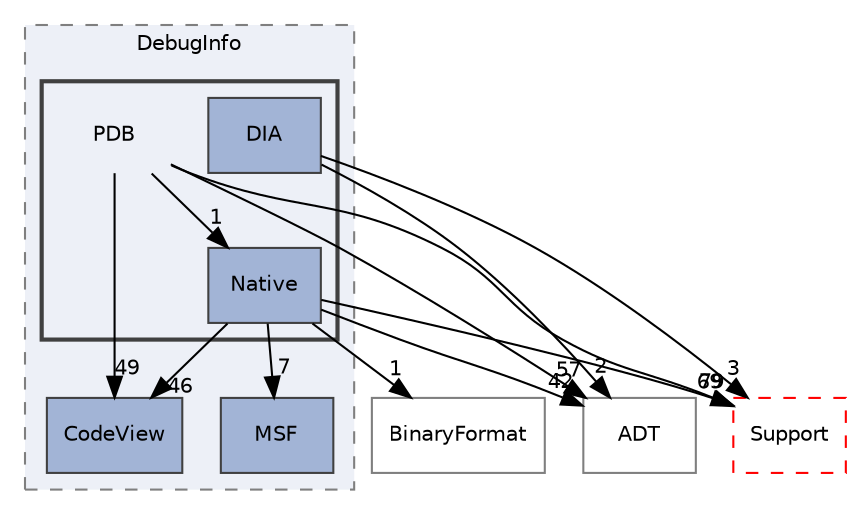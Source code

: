 digraph "include/llvm/DebugInfo/PDB"
{
 // LATEX_PDF_SIZE
  bgcolor="transparent";
  edge [fontname="Helvetica",fontsize="10",labelfontname="Helvetica",labelfontsize="10"];
  node [fontname="Helvetica",fontsize="10",shape="box"];
  compound=true
  subgraph clusterdir_fc2cd323963d6c4db27150ccf17ad26a {
    graph [ bgcolor="#edf0f7", pencolor="grey50", style="filled,dashed,", label="DebugInfo", fontname="Helvetica", fontsize="10", URL="dir_fc2cd323963d6c4db27150ccf17ad26a.html"]
  dir_80efc3cf491d6c371bccd82c5a7f3231 [label="MSF", style="filled,", fillcolor="#a2b4d6", color="grey25", URL="dir_80efc3cf491d6c371bccd82c5a7f3231.html"];
  dir_9d501704383c1e44b20a16840092724c [label="CodeView", style="filled,", fillcolor="#a2b4d6", color="grey25", URL="dir_9d501704383c1e44b20a16840092724c.html"];
  subgraph clusterdir_517813d003cf5f8a9c7902976140e3c9 {
    graph [ bgcolor="#edf0f7", pencolor="grey25", style="filled,bold,", label="", fontname="Helvetica", fontsize="10", URL="dir_517813d003cf5f8a9c7902976140e3c9.html"]
    dir_517813d003cf5f8a9c7902976140e3c9 [shape=plaintext, label="PDB"];
  dir_ac338560536f6f44af50a445c35c2f7c [label="DIA", style="filled,", fillcolor="#a2b4d6", color="grey25", URL="dir_ac338560536f6f44af50a445c35c2f7c.html"];
  dir_49ea796351d788f9fd608460ff7cad8d [label="Native", style="filled,", fillcolor="#a2b4d6", color="grey25", URL="dir_49ea796351d788f9fd608460ff7cad8d.html"];
  }
  }
  dir_32453792af2ba70c54e3ccae3a790d1b [label="ADT", style="", fillcolor="#edf0f7", color="grey50", URL="dir_32453792af2ba70c54e3ccae3a790d1b.html"];
  dir_76bc56fc1555430657f301d4de3959f5 [label="BinaryFormat", style="", fillcolor="#edf0f7", color="grey50", URL="dir_76bc56fc1555430657f301d4de3959f5.html"];
  dir_ae1e398ac700924fa434b51c248a5531 [label="Support", style="dashed,", fillcolor="#edf0f7", color="red", URL="dir_ae1e398ac700924fa434b51c248a5531.html"];
  dir_517813d003cf5f8a9c7902976140e3c9->dir_32453792af2ba70c54e3ccae3a790d1b [headlabel="57", labeldistance=1.5 headhref="dir_000163_000001.html"];
  dir_517813d003cf5f8a9c7902976140e3c9->dir_49ea796351d788f9fd608460ff7cad8d [headlabel="1", labeldistance=1.5 headhref="dir_000163_000147.html"];
  dir_517813d003cf5f8a9c7902976140e3c9->dir_9d501704383c1e44b20a16840092724c [headlabel="49", labeldistance=1.5 headhref="dir_000163_000037.html"];
  dir_517813d003cf5f8a9c7902976140e3c9->dir_ae1e398ac700924fa434b51c248a5531 [headlabel="79", labeldistance=1.5 headhref="dir_000163_000182.html"];
  dir_ac338560536f6f44af50a445c35c2f7c->dir_32453792af2ba70c54e3ccae3a790d1b [headlabel="2", labeldistance=1.5 headhref="dir_000046_000001.html"];
  dir_ac338560536f6f44af50a445c35c2f7c->dir_ae1e398ac700924fa434b51c248a5531 [headlabel="3", labeldistance=1.5 headhref="dir_000046_000182.html"];
  dir_49ea796351d788f9fd608460ff7cad8d->dir_32453792af2ba70c54e3ccae3a790d1b [headlabel="42", labeldistance=1.5 headhref="dir_000147_000001.html"];
  dir_49ea796351d788f9fd608460ff7cad8d->dir_76bc56fc1555430657f301d4de3959f5 [headlabel="1", labeldistance=1.5 headhref="dir_000147_000028.html"];
  dir_49ea796351d788f9fd608460ff7cad8d->dir_80efc3cf491d6c371bccd82c5a7f3231 [headlabel="7", labeldistance=1.5 headhref="dir_000147_000144.html"];
  dir_49ea796351d788f9fd608460ff7cad8d->dir_9d501704383c1e44b20a16840092724c [headlabel="46", labeldistance=1.5 headhref="dir_000147_000037.html"];
  dir_49ea796351d788f9fd608460ff7cad8d->dir_ae1e398ac700924fa434b51c248a5531 [headlabel="69", labeldistance=1.5 headhref="dir_000147_000182.html"];
}
